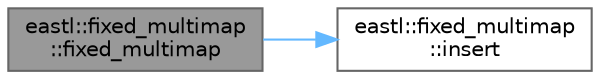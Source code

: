 digraph "eastl::fixed_multimap::fixed_multimap"
{
 // LATEX_PDF_SIZE
  bgcolor="transparent";
  edge [fontname=Helvetica,fontsize=10,labelfontname=Helvetica,labelfontsize=10];
  node [fontname=Helvetica,fontsize=10,shape=box,height=0.2,width=0.4];
  rankdir="LR";
  Node1 [id="Node000001",label="eastl::fixed_multimap\l::fixed_multimap",height=0.2,width=0.4,color="gray40", fillcolor="grey60", style="filled", fontcolor="black",tooltip=" "];
  Node1 -> Node2 [id="edge2_Node000001_Node000002",color="steelblue1",style="solid",tooltip=" "];
  Node2 [id="Node000002",label="eastl::fixed_multimap\l::insert",height=0.2,width=0.4,color="grey40", fillcolor="white", style="filled",URL="$classeastl_1_1fixed__multimap.html#a52715eb71e1db0348e0ba85cf4b85e9a",tooltip=" "];
}
